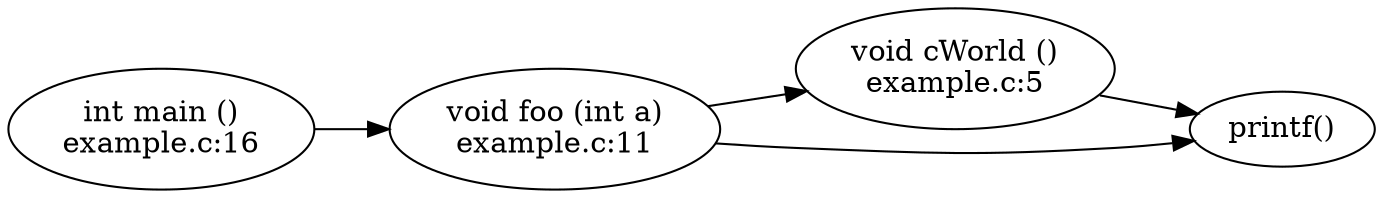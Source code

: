 digraph G {
	graph [bb="0,0,586.12,86.983",
		rankdir=LR
	];
	node [label="\N"];
	main	[height=0.80532,
		label="int main ()
example.c:16",
		pos="63.286,28.991",
		width=1.7579];
	foo	[height=0.80532,
		label="void foo (int a)
example.c:11",
		pos="232.22,28.991",
		width=1.9347];
	main -> foo	[pos="e,162.08,28.991 126.92,28.991 134.72,28.991 142.78,28.991 150.79,28.991"];
	cWorld	[height=0.80532,
		label="void cWorld ()
example.c:5",
		pos="406.46,57.991",
		width=1.9053];
	foo -> cWorld	[pos="e,342.13,47.329 297.36,39.79 308.33,41.638 319.82,43.572 331.03,45.46"];
	printf	[height=0.5,
		label="printf()",
		pos="548.58,28.991",
		width=1.0426];
	foo -> printf	[pos="e,512.25,23.72 300.44,22.353 312.87,21.369 325.76,20.511 337.87,19.991 398.78,17.377 414.2,16.23 475.05,19.991 483.41,20.508 492.28,\
21.356 500.84,22.331"];
	cWorld -> printf	[pos="e,513.67,36.01 468.51,45.356 480.01,42.977 491.83,40.53 502.72,38.277"];
}
